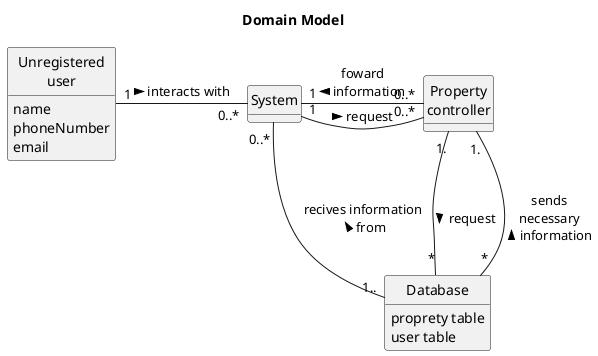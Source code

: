 @startuml
skinparam monochrome true
skinparam packageStyle rectangle
skinparam shadowing false

skinparam classAttributeIconSize 0

hide circle
hide methods

title Domain Model

class System {

}

class Database {
    proprety table
    user table
}

class Unregistered\nuser {
    name
    phoneNumber
    email
}

System "1" - "0..*" Property\ncontroller : request >
System "1" - "0..*" Property\ncontroller : foward\ninformation <
Database "1.." - "0..*" System: recives information \nfrom >
Unregistered\nuser "1" - "0..*" System: interacts with >
Property\ncontroller "1." -- "*" Database : request >
Property\ncontroller "1." -- "*" Database : sends\nnecessary\ninformation <


@enduml